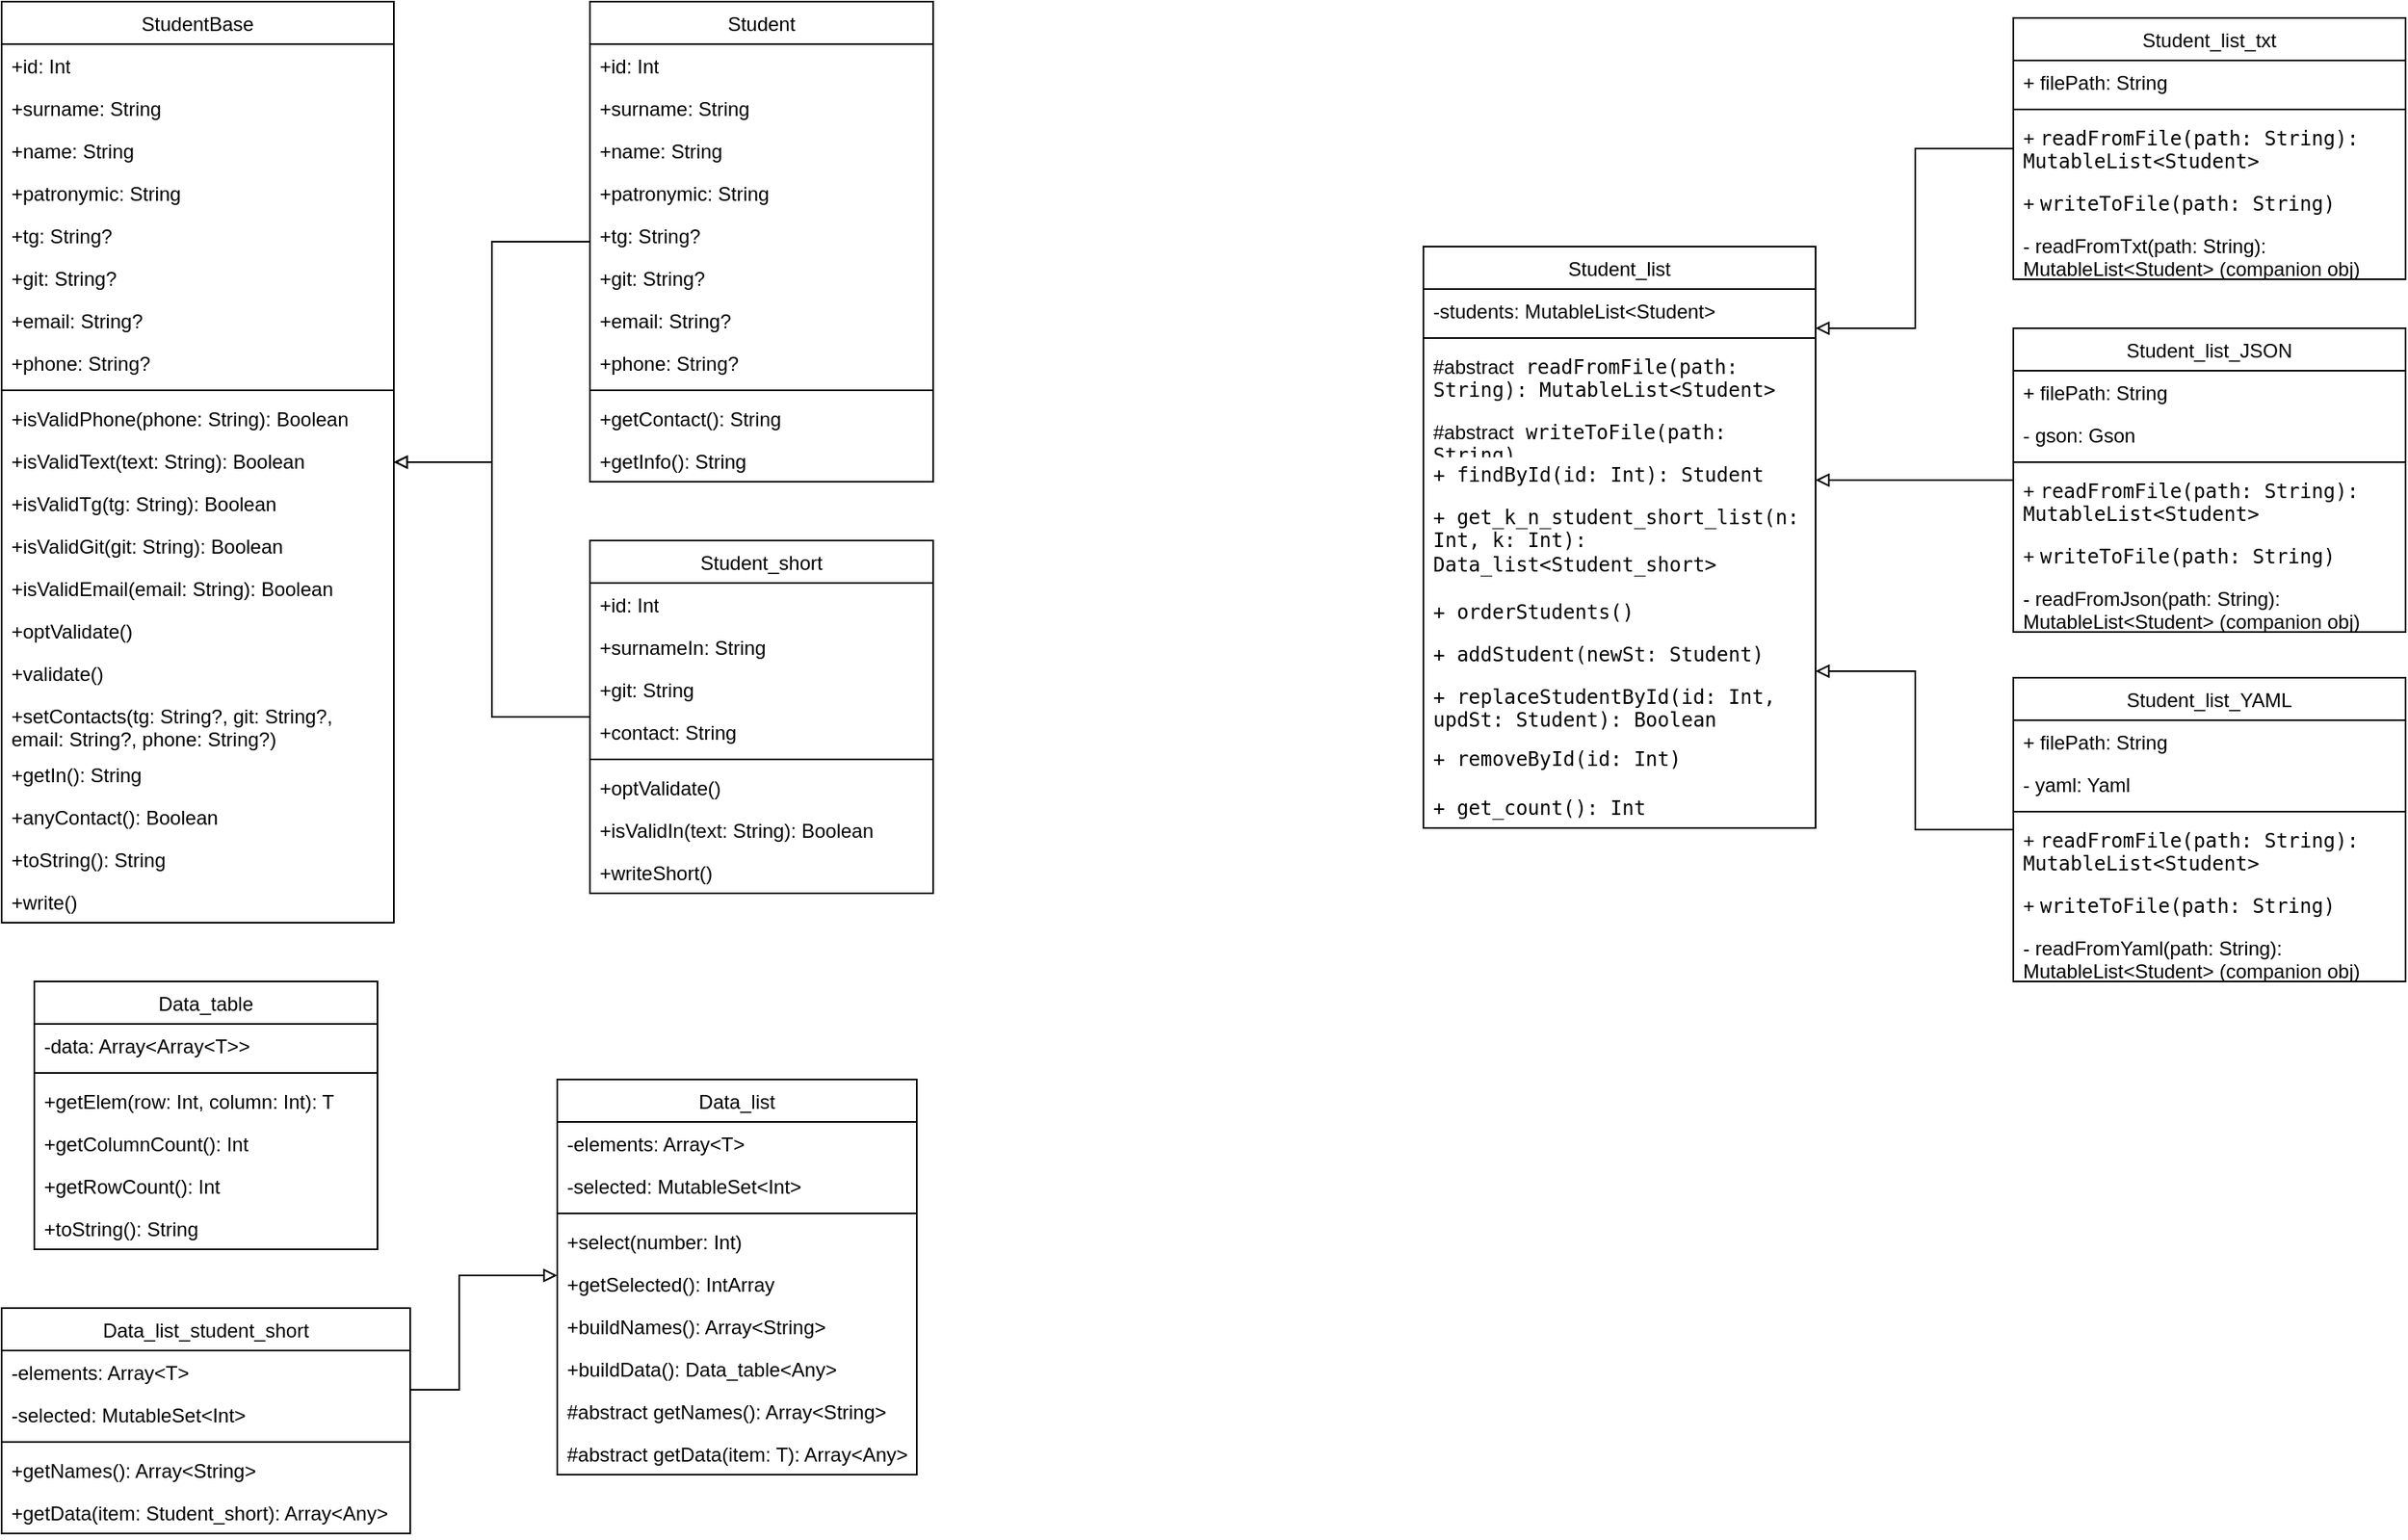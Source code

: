 <mxfile version="24.8.3">
  <diagram name="Страница — 1" id="bVKTpgWmOsVaOyua8NCS">
    <mxGraphModel dx="1372" dy="820" grid="1" gridSize="10" guides="1" tooltips="1" connect="1" arrows="1" fold="1" page="1" pageScale="1" pageWidth="827" pageHeight="1169" math="0" shadow="0">
      <root>
        <mxCell id="0" />
        <mxCell id="1" parent="0" />
        <mxCell id="sfsFLUbqQns9yZeQdELg-48" style="edgeStyle=orthogonalEdgeStyle;rounded=0;orthogonalLoop=1;jettySize=auto;html=1;endArrow=block;endFill=0;" parent="1" source="_FC31g5Uvyz9J8IQCSE6-10" target="sfsFLUbqQns9yZeQdELg-1" edge="1">
          <mxGeometry relative="1" as="geometry" />
        </mxCell>
        <mxCell id="_FC31g5Uvyz9J8IQCSE6-10" value="&lt;span style=&quot;font-weight: 400;&quot;&gt;Student&lt;/span&gt;" style="swimlane;fontStyle=1;align=center;verticalAlign=top;childLayout=stackLayout;horizontal=1;startSize=26;horizontalStack=0;resizeParent=1;resizeParentMax=0;resizeLast=0;collapsible=1;marginBottom=0;whiteSpace=wrap;html=1;" parent="1" vertex="1">
          <mxGeometry x="370" y="10" width="210" height="294" as="geometry" />
        </mxCell>
        <mxCell id="sfsFLUbqQns9yZeQdELg-24" value="+id: Int" style="text;strokeColor=none;fillColor=none;align=left;verticalAlign=top;spacingLeft=4;spacingRight=4;overflow=hidden;rotatable=0;points=[[0,0.5],[1,0.5]];portConstraint=eastwest;whiteSpace=wrap;html=1;" parent="_FC31g5Uvyz9J8IQCSE6-10" vertex="1">
          <mxGeometry y="26" width="210" height="26" as="geometry" />
        </mxCell>
        <mxCell id="sfsFLUbqQns9yZeQdELg-25" value="+surname: String" style="text;strokeColor=none;fillColor=none;align=left;verticalAlign=top;spacingLeft=4;spacingRight=4;overflow=hidden;rotatable=0;points=[[0,0.5],[1,0.5]];portConstraint=eastwest;whiteSpace=wrap;html=1;" parent="_FC31g5Uvyz9J8IQCSE6-10" vertex="1">
          <mxGeometry y="52" width="210" height="26" as="geometry" />
        </mxCell>
        <mxCell id="sfsFLUbqQns9yZeQdELg-26" value="+name: String" style="text;strokeColor=none;fillColor=none;align=left;verticalAlign=top;spacingLeft=4;spacingRight=4;overflow=hidden;rotatable=0;points=[[0,0.5],[1,0.5]];portConstraint=eastwest;whiteSpace=wrap;html=1;" parent="_FC31g5Uvyz9J8IQCSE6-10" vertex="1">
          <mxGeometry y="78" width="210" height="26" as="geometry" />
        </mxCell>
        <mxCell id="sfsFLUbqQns9yZeQdELg-27" value="+patronymic: String" style="text;strokeColor=none;fillColor=none;align=left;verticalAlign=top;spacingLeft=4;spacingRight=4;overflow=hidden;rotatable=0;points=[[0,0.5],[1,0.5]];portConstraint=eastwest;whiteSpace=wrap;html=1;" parent="_FC31g5Uvyz9J8IQCSE6-10" vertex="1">
          <mxGeometry y="104" width="210" height="26" as="geometry" />
        </mxCell>
        <mxCell id="sfsFLUbqQns9yZeQdELg-28" value="+tg: String?" style="text;strokeColor=none;fillColor=none;align=left;verticalAlign=top;spacingLeft=4;spacingRight=4;overflow=hidden;rotatable=0;points=[[0,0.5],[1,0.5]];portConstraint=eastwest;whiteSpace=wrap;html=1;" parent="_FC31g5Uvyz9J8IQCSE6-10" vertex="1">
          <mxGeometry y="130" width="210" height="26" as="geometry" />
        </mxCell>
        <mxCell id="sfsFLUbqQns9yZeQdELg-29" value="+git: String?" style="text;strokeColor=none;fillColor=none;align=left;verticalAlign=top;spacingLeft=4;spacingRight=4;overflow=hidden;rotatable=0;points=[[0,0.5],[1,0.5]];portConstraint=eastwest;whiteSpace=wrap;html=1;" parent="_FC31g5Uvyz9J8IQCSE6-10" vertex="1">
          <mxGeometry y="156" width="210" height="26" as="geometry" />
        </mxCell>
        <mxCell id="sfsFLUbqQns9yZeQdELg-30" value="+email: String?" style="text;strokeColor=none;fillColor=none;align=left;verticalAlign=top;spacingLeft=4;spacingRight=4;overflow=hidden;rotatable=0;points=[[0,0.5],[1,0.5]];portConstraint=eastwest;whiteSpace=wrap;html=1;" parent="_FC31g5Uvyz9J8IQCSE6-10" vertex="1">
          <mxGeometry y="182" width="210" height="26" as="geometry" />
        </mxCell>
        <mxCell id="sfsFLUbqQns9yZeQdELg-31" value="+phone: String?" style="text;strokeColor=none;fillColor=none;align=left;verticalAlign=top;spacingLeft=4;spacingRight=4;overflow=hidden;rotatable=0;points=[[0,0.5],[1,0.5]];portConstraint=eastwest;whiteSpace=wrap;html=1;" parent="_FC31g5Uvyz9J8IQCSE6-10" vertex="1">
          <mxGeometry y="208" width="210" height="26" as="geometry" />
        </mxCell>
        <mxCell id="_FC31g5Uvyz9J8IQCSE6-12" value="" style="line;strokeWidth=1;fillColor=none;align=left;verticalAlign=middle;spacingTop=-1;spacingLeft=3;spacingRight=3;rotatable=0;labelPosition=right;points=[];portConstraint=eastwest;strokeColor=inherit;" parent="_FC31g5Uvyz9J8IQCSE6-10" vertex="1">
          <mxGeometry y="234" width="210" height="8" as="geometry" />
        </mxCell>
        <mxCell id="_FC31g5Uvyz9J8IQCSE6-22" value="&lt;div&gt;+getContact(): String&lt;br&gt;&lt;/div&gt;" style="text;strokeColor=none;fillColor=none;align=left;verticalAlign=top;spacingLeft=4;spacingRight=4;overflow=hidden;rotatable=0;points=[[0,0.5],[1,0.5]];portConstraint=eastwest;whiteSpace=wrap;html=1;" parent="_FC31g5Uvyz9J8IQCSE6-10" vertex="1">
          <mxGeometry y="242" width="210" height="26" as="geometry" />
        </mxCell>
        <mxCell id="_FC31g5Uvyz9J8IQCSE6-23" value="+getInfo(): String" style="text;strokeColor=none;fillColor=none;align=left;verticalAlign=top;spacingLeft=4;spacingRight=4;overflow=hidden;rotatable=0;points=[[0,0.5],[1,0.5]];portConstraint=eastwest;whiteSpace=wrap;html=1;" parent="_FC31g5Uvyz9J8IQCSE6-10" vertex="1">
          <mxGeometry y="268" width="210" height="26" as="geometry" />
        </mxCell>
        <mxCell id="sfsFLUbqQns9yZeQdELg-1" value="&lt;span style=&quot;font-weight: 400;&quot;&gt;StudentBase&lt;/span&gt;" style="swimlane;fontStyle=1;align=center;verticalAlign=top;childLayout=stackLayout;horizontal=1;startSize=26;horizontalStack=0;resizeParent=1;resizeParentMax=0;resizeLast=0;collapsible=1;marginBottom=0;whiteSpace=wrap;html=1;" parent="1" vertex="1">
          <mxGeometry x="10" y="10" width="240" height="564" as="geometry" />
        </mxCell>
        <mxCell id="sfsFLUbqQns9yZeQdELg-2" value="+id: Int" style="text;strokeColor=none;fillColor=none;align=left;verticalAlign=top;spacingLeft=4;spacingRight=4;overflow=hidden;rotatable=0;points=[[0,0.5],[1,0.5]];portConstraint=eastwest;whiteSpace=wrap;html=1;" parent="sfsFLUbqQns9yZeQdELg-1" vertex="1">
          <mxGeometry y="26" width="240" height="26" as="geometry" />
        </mxCell>
        <mxCell id="sfsFLUbqQns9yZeQdELg-3" value="+surname: String" style="text;strokeColor=none;fillColor=none;align=left;verticalAlign=top;spacingLeft=4;spacingRight=4;overflow=hidden;rotatable=0;points=[[0,0.5],[1,0.5]];portConstraint=eastwest;whiteSpace=wrap;html=1;" parent="sfsFLUbqQns9yZeQdELg-1" vertex="1">
          <mxGeometry y="52" width="240" height="26" as="geometry" />
        </mxCell>
        <mxCell id="sfsFLUbqQns9yZeQdELg-4" value="+name: String" style="text;strokeColor=none;fillColor=none;align=left;verticalAlign=top;spacingLeft=4;spacingRight=4;overflow=hidden;rotatable=0;points=[[0,0.5],[1,0.5]];portConstraint=eastwest;whiteSpace=wrap;html=1;" parent="sfsFLUbqQns9yZeQdELg-1" vertex="1">
          <mxGeometry y="78" width="240" height="26" as="geometry" />
        </mxCell>
        <mxCell id="sfsFLUbqQns9yZeQdELg-5" value="+patronymic: String" style="text;strokeColor=none;fillColor=none;align=left;verticalAlign=top;spacingLeft=4;spacingRight=4;overflow=hidden;rotatable=0;points=[[0,0.5],[1,0.5]];portConstraint=eastwest;whiteSpace=wrap;html=1;" parent="sfsFLUbqQns9yZeQdELg-1" vertex="1">
          <mxGeometry y="104" width="240" height="26" as="geometry" />
        </mxCell>
        <mxCell id="sfsFLUbqQns9yZeQdELg-6" value="+tg: String?" style="text;strokeColor=none;fillColor=none;align=left;verticalAlign=top;spacingLeft=4;spacingRight=4;overflow=hidden;rotatable=0;points=[[0,0.5],[1,0.5]];portConstraint=eastwest;whiteSpace=wrap;html=1;" parent="sfsFLUbqQns9yZeQdELg-1" vertex="1">
          <mxGeometry y="130" width="240" height="26" as="geometry" />
        </mxCell>
        <mxCell id="sfsFLUbqQns9yZeQdELg-7" value="+git: String?" style="text;strokeColor=none;fillColor=none;align=left;verticalAlign=top;spacingLeft=4;spacingRight=4;overflow=hidden;rotatable=0;points=[[0,0.5],[1,0.5]];portConstraint=eastwest;whiteSpace=wrap;html=1;" parent="sfsFLUbqQns9yZeQdELg-1" vertex="1">
          <mxGeometry y="156" width="240" height="26" as="geometry" />
        </mxCell>
        <mxCell id="sfsFLUbqQns9yZeQdELg-8" value="+email: String?" style="text;strokeColor=none;fillColor=none;align=left;verticalAlign=top;spacingLeft=4;spacingRight=4;overflow=hidden;rotatable=0;points=[[0,0.5],[1,0.5]];portConstraint=eastwest;whiteSpace=wrap;html=1;" parent="sfsFLUbqQns9yZeQdELg-1" vertex="1">
          <mxGeometry y="182" width="240" height="26" as="geometry" />
        </mxCell>
        <mxCell id="sfsFLUbqQns9yZeQdELg-9" value="+phone: String?" style="text;strokeColor=none;fillColor=none;align=left;verticalAlign=top;spacingLeft=4;spacingRight=4;overflow=hidden;rotatable=0;points=[[0,0.5],[1,0.5]];portConstraint=eastwest;whiteSpace=wrap;html=1;" parent="sfsFLUbqQns9yZeQdELg-1" vertex="1">
          <mxGeometry y="208" width="240" height="26" as="geometry" />
        </mxCell>
        <mxCell id="sfsFLUbqQns9yZeQdELg-10" value="" style="line;strokeWidth=1;fillColor=none;align=left;verticalAlign=middle;spacingTop=-1;spacingLeft=3;spacingRight=3;rotatable=0;labelPosition=right;points=[];portConstraint=eastwest;strokeColor=inherit;" parent="sfsFLUbqQns9yZeQdELg-1" vertex="1">
          <mxGeometry y="234" width="240" height="8" as="geometry" />
        </mxCell>
        <mxCell id="sfsFLUbqQns9yZeQdELg-11" value="&lt;div&gt;+isValidPhone(phone: String): Boolean&lt;br&gt;&lt;/div&gt;" style="text;strokeColor=none;fillColor=none;align=left;verticalAlign=top;spacingLeft=4;spacingRight=4;overflow=hidden;rotatable=0;points=[[0,0.5],[1,0.5]];portConstraint=eastwest;whiteSpace=wrap;html=1;" parent="sfsFLUbqQns9yZeQdELg-1" vertex="1">
          <mxGeometry y="242" width="240" height="26" as="geometry" />
        </mxCell>
        <mxCell id="sfsFLUbqQns9yZeQdELg-12" value="+isValidText(text: String): Boolean" style="text;strokeColor=none;fillColor=none;align=left;verticalAlign=top;spacingLeft=4;spacingRight=4;overflow=hidden;rotatable=0;points=[[0,0.5],[1,0.5]];portConstraint=eastwest;whiteSpace=wrap;html=1;" parent="sfsFLUbqQns9yZeQdELg-1" vertex="1">
          <mxGeometry y="268" width="240" height="26" as="geometry" />
        </mxCell>
        <mxCell id="sfsFLUbqQns9yZeQdELg-13" value="+isValidTg(tg: String): Boolean" style="text;strokeColor=none;fillColor=none;align=left;verticalAlign=top;spacingLeft=4;spacingRight=4;overflow=hidden;rotatable=0;points=[[0,0.5],[1,0.5]];portConstraint=eastwest;whiteSpace=wrap;html=1;" parent="sfsFLUbqQns9yZeQdELg-1" vertex="1">
          <mxGeometry y="294" width="240" height="26" as="geometry" />
        </mxCell>
        <mxCell id="sfsFLUbqQns9yZeQdELg-14" value="+isValidGit(git: String): Boolean" style="text;strokeColor=none;fillColor=none;align=left;verticalAlign=top;spacingLeft=4;spacingRight=4;overflow=hidden;rotatable=0;points=[[0,0.5],[1,0.5]];portConstraint=eastwest;whiteSpace=wrap;html=1;" parent="sfsFLUbqQns9yZeQdELg-1" vertex="1">
          <mxGeometry y="320" width="240" height="26" as="geometry" />
        </mxCell>
        <mxCell id="sfsFLUbqQns9yZeQdELg-16" value="+isValidEmail(email: String): Boolean" style="text;strokeColor=none;fillColor=none;align=left;verticalAlign=top;spacingLeft=4;spacingRight=4;overflow=hidden;rotatable=0;points=[[0,0.5],[1,0.5]];portConstraint=eastwest;whiteSpace=wrap;html=1;" parent="sfsFLUbqQns9yZeQdELg-1" vertex="1">
          <mxGeometry y="346" width="240" height="26" as="geometry" />
        </mxCell>
        <mxCell id="sfsFLUbqQns9yZeQdELg-17" value="+optValidate()" style="text;strokeColor=none;fillColor=none;align=left;verticalAlign=top;spacingLeft=4;spacingRight=4;overflow=hidden;rotatable=0;points=[[0,0.5],[1,0.5]];portConstraint=eastwest;whiteSpace=wrap;html=1;" parent="sfsFLUbqQns9yZeQdELg-1" vertex="1">
          <mxGeometry y="372" width="240" height="26" as="geometry" />
        </mxCell>
        <mxCell id="sfsFLUbqQns9yZeQdELg-18" value="+validate()" style="text;strokeColor=none;fillColor=none;align=left;verticalAlign=top;spacingLeft=4;spacingRight=4;overflow=hidden;rotatable=0;points=[[0,0.5],[1,0.5]];portConstraint=eastwest;whiteSpace=wrap;html=1;" parent="sfsFLUbqQns9yZeQdELg-1" vertex="1">
          <mxGeometry y="398" width="240" height="26" as="geometry" />
        </mxCell>
        <mxCell id="sfsFLUbqQns9yZeQdELg-19" value="+setContacts(tg: String?, git: String?, email: String?, phone: String?)" style="text;strokeColor=none;fillColor=none;align=left;verticalAlign=top;spacingLeft=4;spacingRight=4;overflow=hidden;rotatable=0;points=[[0,0.5],[1,0.5]];portConstraint=eastwest;whiteSpace=wrap;html=1;" parent="sfsFLUbqQns9yZeQdELg-1" vertex="1">
          <mxGeometry y="424" width="240" height="36" as="geometry" />
        </mxCell>
        <mxCell id="sfsFLUbqQns9yZeQdELg-20" value="+getIn(): String" style="text;strokeColor=none;fillColor=none;align=left;verticalAlign=top;spacingLeft=4;spacingRight=4;overflow=hidden;rotatable=0;points=[[0,0.5],[1,0.5]];portConstraint=eastwest;whiteSpace=wrap;html=1;" parent="sfsFLUbqQns9yZeQdELg-1" vertex="1">
          <mxGeometry y="460" width="240" height="26" as="geometry" />
        </mxCell>
        <mxCell id="sfsFLUbqQns9yZeQdELg-21" value="+anyContact(): Boolean" style="text;strokeColor=none;fillColor=none;align=left;verticalAlign=top;spacingLeft=4;spacingRight=4;overflow=hidden;rotatable=0;points=[[0,0.5],[1,0.5]];portConstraint=eastwest;whiteSpace=wrap;html=1;" parent="sfsFLUbqQns9yZeQdELg-1" vertex="1">
          <mxGeometry y="486" width="240" height="26" as="geometry" />
        </mxCell>
        <mxCell id="sfsFLUbqQns9yZeQdELg-22" value="+toString(): String" style="text;strokeColor=none;fillColor=none;align=left;verticalAlign=top;spacingLeft=4;spacingRight=4;overflow=hidden;rotatable=0;points=[[0,0.5],[1,0.5]];portConstraint=eastwest;whiteSpace=wrap;html=1;" parent="sfsFLUbqQns9yZeQdELg-1" vertex="1">
          <mxGeometry y="512" width="240" height="26" as="geometry" />
        </mxCell>
        <mxCell id="sfsFLUbqQns9yZeQdELg-23" value="+write()&amp;nbsp;" style="text;strokeColor=none;fillColor=none;align=left;verticalAlign=top;spacingLeft=4;spacingRight=4;overflow=hidden;rotatable=0;points=[[0,0.5],[1,0.5]];portConstraint=eastwest;whiteSpace=wrap;html=1;" parent="sfsFLUbqQns9yZeQdELg-1" vertex="1">
          <mxGeometry y="538" width="240" height="26" as="geometry" />
        </mxCell>
        <mxCell id="sfsFLUbqQns9yZeQdELg-47" style="edgeStyle=orthogonalEdgeStyle;rounded=0;orthogonalLoop=1;jettySize=auto;html=1;endArrow=block;endFill=0;" parent="1" source="sfsFLUbqQns9yZeQdELg-32" target="sfsFLUbqQns9yZeQdELg-1" edge="1">
          <mxGeometry relative="1" as="geometry" />
        </mxCell>
        <mxCell id="sfsFLUbqQns9yZeQdELg-32" value="&lt;span style=&quot;font-weight: 400;&quot;&gt;Student_short&lt;/span&gt;" style="swimlane;fontStyle=1;align=center;verticalAlign=top;childLayout=stackLayout;horizontal=1;startSize=26;horizontalStack=0;resizeParent=1;resizeParentMax=0;resizeLast=0;collapsible=1;marginBottom=0;whiteSpace=wrap;html=1;" parent="1" vertex="1">
          <mxGeometry x="370" y="340" width="210" height="216" as="geometry" />
        </mxCell>
        <mxCell id="sfsFLUbqQns9yZeQdELg-33" value="+id: Int" style="text;strokeColor=none;fillColor=none;align=left;verticalAlign=top;spacingLeft=4;spacingRight=4;overflow=hidden;rotatable=0;points=[[0,0.5],[1,0.5]];portConstraint=eastwest;whiteSpace=wrap;html=1;" parent="sfsFLUbqQns9yZeQdELg-32" vertex="1">
          <mxGeometry y="26" width="210" height="26" as="geometry" />
        </mxCell>
        <mxCell id="sfsFLUbqQns9yZeQdELg-34" value="+surnameIn: String" style="text;strokeColor=none;fillColor=none;align=left;verticalAlign=top;spacingLeft=4;spacingRight=4;overflow=hidden;rotatable=0;points=[[0,0.5],[1,0.5]];portConstraint=eastwest;whiteSpace=wrap;html=1;" parent="sfsFLUbqQns9yZeQdELg-32" vertex="1">
          <mxGeometry y="52" width="210" height="26" as="geometry" />
        </mxCell>
        <mxCell id="sfsFLUbqQns9yZeQdELg-38" value="+git: String" style="text;strokeColor=none;fillColor=none;align=left;verticalAlign=top;spacingLeft=4;spacingRight=4;overflow=hidden;rotatable=0;points=[[0,0.5],[1,0.5]];portConstraint=eastwest;whiteSpace=wrap;html=1;" parent="sfsFLUbqQns9yZeQdELg-32" vertex="1">
          <mxGeometry y="78" width="210" height="26" as="geometry" />
        </mxCell>
        <mxCell id="sfsFLUbqQns9yZeQdELg-40" value="+contact: String" style="text;strokeColor=none;fillColor=none;align=left;verticalAlign=top;spacingLeft=4;spacingRight=4;overflow=hidden;rotatable=0;points=[[0,0.5],[1,0.5]];portConstraint=eastwest;whiteSpace=wrap;html=1;" parent="sfsFLUbqQns9yZeQdELg-32" vertex="1">
          <mxGeometry y="104" width="210" height="26" as="geometry" />
        </mxCell>
        <mxCell id="sfsFLUbqQns9yZeQdELg-41" value="" style="line;strokeWidth=1;fillColor=none;align=left;verticalAlign=middle;spacingTop=-1;spacingLeft=3;spacingRight=3;rotatable=0;labelPosition=right;points=[];portConstraint=eastwest;strokeColor=inherit;" parent="sfsFLUbqQns9yZeQdELg-32" vertex="1">
          <mxGeometry y="130" width="210" height="8" as="geometry" />
        </mxCell>
        <mxCell id="sfsFLUbqQns9yZeQdELg-42" value="&lt;div&gt;+optValidate()&lt;br&gt;&lt;/div&gt;" style="text;strokeColor=none;fillColor=none;align=left;verticalAlign=top;spacingLeft=4;spacingRight=4;overflow=hidden;rotatable=0;points=[[0,0.5],[1,0.5]];portConstraint=eastwest;whiteSpace=wrap;html=1;" parent="sfsFLUbqQns9yZeQdELg-32" vertex="1">
          <mxGeometry y="138" width="210" height="26" as="geometry" />
        </mxCell>
        <mxCell id="sfsFLUbqQns9yZeQdELg-43" value="+isValidIn(text: String): Boolean" style="text;strokeColor=none;fillColor=none;align=left;verticalAlign=top;spacingLeft=4;spacingRight=4;overflow=hidden;rotatable=0;points=[[0,0.5],[1,0.5]];portConstraint=eastwest;whiteSpace=wrap;html=1;" parent="sfsFLUbqQns9yZeQdELg-32" vertex="1">
          <mxGeometry y="164" width="210" height="26" as="geometry" />
        </mxCell>
        <mxCell id="sfsFLUbqQns9yZeQdELg-44" value="+writeShort()" style="text;strokeColor=none;fillColor=none;align=left;verticalAlign=top;spacingLeft=4;spacingRight=4;overflow=hidden;rotatable=0;points=[[0,0.5],[1,0.5]];portConstraint=eastwest;whiteSpace=wrap;html=1;" parent="sfsFLUbqQns9yZeQdELg-32" vertex="1">
          <mxGeometry y="190" width="210" height="26" as="geometry" />
        </mxCell>
        <mxCell id="RASrGLIlpmT4Tx6roda1-1" value="&lt;span style=&quot;font-weight: 400;&quot;&gt;Data_table&lt;/span&gt;" style="swimlane;fontStyle=1;align=center;verticalAlign=top;childLayout=stackLayout;horizontal=1;startSize=26;horizontalStack=0;resizeParent=1;resizeParentMax=0;resizeLast=0;collapsible=1;marginBottom=0;whiteSpace=wrap;html=1;" parent="1" vertex="1">
          <mxGeometry x="30" y="610" width="210" height="164" as="geometry" />
        </mxCell>
        <mxCell id="RASrGLIlpmT4Tx6roda1-2" value="-data: Array&amp;lt;Array&amp;lt;T&amp;gt;&amp;gt;" style="text;strokeColor=none;fillColor=none;align=left;verticalAlign=top;spacingLeft=4;spacingRight=4;overflow=hidden;rotatable=0;points=[[0,0.5],[1,0.5]];portConstraint=eastwest;whiteSpace=wrap;html=1;" parent="RASrGLIlpmT4Tx6roda1-1" vertex="1">
          <mxGeometry y="26" width="210" height="26" as="geometry" />
        </mxCell>
        <mxCell id="RASrGLIlpmT4Tx6roda1-6" value="" style="line;strokeWidth=1;fillColor=none;align=left;verticalAlign=middle;spacingTop=-1;spacingLeft=3;spacingRight=3;rotatable=0;labelPosition=right;points=[];portConstraint=eastwest;strokeColor=inherit;" parent="RASrGLIlpmT4Tx6roda1-1" vertex="1">
          <mxGeometry y="52" width="210" height="8" as="geometry" />
        </mxCell>
        <mxCell id="RASrGLIlpmT4Tx6roda1-7" value="&lt;div&gt;+getElem(row: Int, column: Int): T&lt;br&gt;&lt;/div&gt;" style="text;strokeColor=none;fillColor=none;align=left;verticalAlign=top;spacingLeft=4;spacingRight=4;overflow=hidden;rotatable=0;points=[[0,0.5],[1,0.5]];portConstraint=eastwest;whiteSpace=wrap;html=1;" parent="RASrGLIlpmT4Tx6roda1-1" vertex="1">
          <mxGeometry y="60" width="210" height="26" as="geometry" />
        </mxCell>
        <mxCell id="RASrGLIlpmT4Tx6roda1-8" value="+getColumnCount(): Int" style="text;strokeColor=none;fillColor=none;align=left;verticalAlign=top;spacingLeft=4;spacingRight=4;overflow=hidden;rotatable=0;points=[[0,0.5],[1,0.5]];portConstraint=eastwest;whiteSpace=wrap;html=1;" parent="RASrGLIlpmT4Tx6roda1-1" vertex="1">
          <mxGeometry y="86" width="210" height="26" as="geometry" />
        </mxCell>
        <mxCell id="RASrGLIlpmT4Tx6roda1-9" value="+getRowCount(): Int" style="text;strokeColor=none;fillColor=none;align=left;verticalAlign=top;spacingLeft=4;spacingRight=4;overflow=hidden;rotatable=0;points=[[0,0.5],[1,0.5]];portConstraint=eastwest;whiteSpace=wrap;html=1;" parent="RASrGLIlpmT4Tx6roda1-1" vertex="1">
          <mxGeometry y="112" width="210" height="26" as="geometry" />
        </mxCell>
        <mxCell id="RASrGLIlpmT4Tx6roda1-19" value="+toString(): String" style="text;strokeColor=none;fillColor=none;align=left;verticalAlign=top;spacingLeft=4;spacingRight=4;overflow=hidden;rotatable=0;points=[[0,0.5],[1,0.5]];portConstraint=eastwest;whiteSpace=wrap;html=1;" parent="RASrGLIlpmT4Tx6roda1-1" vertex="1">
          <mxGeometry y="138" width="210" height="26" as="geometry" />
        </mxCell>
        <mxCell id="RASrGLIlpmT4Tx6roda1-10" value="&lt;span style=&quot;font-weight: 400;&quot;&gt;Data_list&lt;/span&gt;" style="swimlane;fontStyle=1;align=center;verticalAlign=top;childLayout=stackLayout;horizontal=1;startSize=26;horizontalStack=0;resizeParent=1;resizeParentMax=0;resizeLast=0;collapsible=1;marginBottom=0;whiteSpace=wrap;html=1;" parent="1" vertex="1">
          <mxGeometry x="350" y="670" width="220" height="242" as="geometry" />
        </mxCell>
        <mxCell id="RASrGLIlpmT4Tx6roda1-11" value="-elements: Array&amp;lt;T&amp;gt;&amp;nbsp;" style="text;strokeColor=none;fillColor=none;align=left;verticalAlign=top;spacingLeft=4;spacingRight=4;overflow=hidden;rotatable=0;points=[[0,0.5],[1,0.5]];portConstraint=eastwest;whiteSpace=wrap;html=1;" parent="RASrGLIlpmT4Tx6roda1-10" vertex="1">
          <mxGeometry y="26" width="220" height="26" as="geometry" />
        </mxCell>
        <mxCell id="RASrGLIlpmT4Tx6roda1-12" value="-selected: MutableSet&amp;lt;Int&amp;gt;" style="text;strokeColor=none;fillColor=none;align=left;verticalAlign=top;spacingLeft=4;spacingRight=4;overflow=hidden;rotatable=0;points=[[0,0.5],[1,0.5]];portConstraint=eastwest;whiteSpace=wrap;html=1;" parent="RASrGLIlpmT4Tx6roda1-10" vertex="1">
          <mxGeometry y="52" width="220" height="26" as="geometry" />
        </mxCell>
        <mxCell id="RASrGLIlpmT4Tx6roda1-15" value="" style="line;strokeWidth=1;fillColor=none;align=left;verticalAlign=middle;spacingTop=-1;spacingLeft=3;spacingRight=3;rotatable=0;labelPosition=right;points=[];portConstraint=eastwest;strokeColor=inherit;" parent="RASrGLIlpmT4Tx6roda1-10" vertex="1">
          <mxGeometry y="78" width="220" height="8" as="geometry" />
        </mxCell>
        <mxCell id="RASrGLIlpmT4Tx6roda1-16" value="&lt;div&gt;+select(number: Int)&lt;br&gt;&lt;/div&gt;" style="text;strokeColor=none;fillColor=none;align=left;verticalAlign=top;spacingLeft=4;spacingRight=4;overflow=hidden;rotatable=0;points=[[0,0.5],[1,0.5]];portConstraint=eastwest;whiteSpace=wrap;html=1;" parent="RASrGLIlpmT4Tx6roda1-10" vertex="1">
          <mxGeometry y="86" width="220" height="26" as="geometry" />
        </mxCell>
        <mxCell id="RASrGLIlpmT4Tx6roda1-17" value="+getSelected(): IntArray" style="text;strokeColor=none;fillColor=none;align=left;verticalAlign=top;spacingLeft=4;spacingRight=4;overflow=hidden;rotatable=0;points=[[0,0.5],[1,0.5]];portConstraint=eastwest;whiteSpace=wrap;html=1;" parent="RASrGLIlpmT4Tx6roda1-10" vertex="1">
          <mxGeometry y="112" width="220" height="26" as="geometry" />
        </mxCell>
        <mxCell id="RASrGLIlpmT4Tx6roda1-18" value="+buildNames(): Array&amp;lt;String&amp;gt;" style="text;strokeColor=none;fillColor=none;align=left;verticalAlign=top;spacingLeft=4;spacingRight=4;overflow=hidden;rotatable=0;points=[[0,0.5],[1,0.5]];portConstraint=eastwest;whiteSpace=wrap;html=1;" parent="RASrGLIlpmT4Tx6roda1-10" vertex="1">
          <mxGeometry y="138" width="220" height="26" as="geometry" />
        </mxCell>
        <mxCell id="RASrGLIlpmT4Tx6roda1-20" value="+buildData(): Data_table&amp;lt;Any&amp;gt;" style="text;strokeColor=none;fillColor=none;align=left;verticalAlign=top;spacingLeft=4;spacingRight=4;overflow=hidden;rotatable=0;points=[[0,0.5],[1,0.5]];portConstraint=eastwest;whiteSpace=wrap;html=1;" parent="RASrGLIlpmT4Tx6roda1-10" vertex="1">
          <mxGeometry y="164" width="220" height="26" as="geometry" />
        </mxCell>
        <mxCell id="RASrGLIlpmT4Tx6roda1-21" value="#abstract getNames(): Array&amp;lt;String&amp;gt;" style="text;strokeColor=none;fillColor=none;align=left;verticalAlign=top;spacingLeft=4;spacingRight=4;overflow=hidden;rotatable=0;points=[[0,0.5],[1,0.5]];portConstraint=eastwest;whiteSpace=wrap;html=1;" parent="RASrGLIlpmT4Tx6roda1-10" vertex="1">
          <mxGeometry y="190" width="220" height="26" as="geometry" />
        </mxCell>
        <mxCell id="RASrGLIlpmT4Tx6roda1-22" value="#abstract getData(item: T): Array&amp;lt;Any&amp;gt;" style="text;strokeColor=none;fillColor=none;align=left;verticalAlign=top;spacingLeft=4;spacingRight=4;overflow=hidden;rotatable=0;points=[[0,0.5],[1,0.5]];portConstraint=eastwest;whiteSpace=wrap;html=1;" parent="RASrGLIlpmT4Tx6roda1-10" vertex="1">
          <mxGeometry y="216" width="220" height="26" as="geometry" />
        </mxCell>
        <mxCell id="RASrGLIlpmT4Tx6roda1-30" style="edgeStyle=orthogonalEdgeStyle;rounded=0;orthogonalLoop=1;jettySize=auto;html=1;endArrow=block;endFill=0;" parent="1" source="RASrGLIlpmT4Tx6roda1-33" target="RASrGLIlpmT4Tx6roda1-10" edge="1">
          <mxGeometry relative="1" as="geometry">
            <mxPoint x="290" y="930" as="sourcePoint" />
            <mxPoint x="330" y="790" as="targetPoint" />
            <Array as="points">
              <mxPoint x="290" y="860" />
              <mxPoint x="290" y="790" />
            </Array>
          </mxGeometry>
        </mxCell>
        <mxCell id="RASrGLIlpmT4Tx6roda1-33" value="&lt;span style=&quot;font-weight: 400;&quot;&gt;Data_list_student_short&lt;/span&gt;" style="swimlane;fontStyle=1;align=center;verticalAlign=top;childLayout=stackLayout;horizontal=1;startSize=26;horizontalStack=0;resizeParent=1;resizeParentMax=0;resizeLast=0;collapsible=1;marginBottom=0;whiteSpace=wrap;html=1;" parent="1" vertex="1">
          <mxGeometry x="10" y="810" width="250" height="138" as="geometry" />
        </mxCell>
        <mxCell id="RASrGLIlpmT4Tx6roda1-34" value="-elements: Array&amp;lt;T&amp;gt;&amp;nbsp;" style="text;strokeColor=none;fillColor=none;align=left;verticalAlign=top;spacingLeft=4;spacingRight=4;overflow=hidden;rotatable=0;points=[[0,0.5],[1,0.5]];portConstraint=eastwest;whiteSpace=wrap;html=1;" parent="RASrGLIlpmT4Tx6roda1-33" vertex="1">
          <mxGeometry y="26" width="250" height="26" as="geometry" />
        </mxCell>
        <mxCell id="RASrGLIlpmT4Tx6roda1-35" value="-selected: MutableSet&amp;lt;Int&amp;gt;" style="text;strokeColor=none;fillColor=none;align=left;verticalAlign=top;spacingLeft=4;spacingRight=4;overflow=hidden;rotatable=0;points=[[0,0.5],[1,0.5]];portConstraint=eastwest;whiteSpace=wrap;html=1;" parent="RASrGLIlpmT4Tx6roda1-33" vertex="1">
          <mxGeometry y="52" width="250" height="26" as="geometry" />
        </mxCell>
        <mxCell id="RASrGLIlpmT4Tx6roda1-36" value="" style="line;strokeWidth=1;fillColor=none;align=left;verticalAlign=middle;spacingTop=-1;spacingLeft=3;spacingRight=3;rotatable=0;labelPosition=right;points=[];portConstraint=eastwest;strokeColor=inherit;" parent="RASrGLIlpmT4Tx6roda1-33" vertex="1">
          <mxGeometry y="78" width="250" height="8" as="geometry" />
        </mxCell>
        <mxCell id="RASrGLIlpmT4Tx6roda1-41" value="+getNames(): Array&amp;lt;String&amp;gt;" style="text;strokeColor=none;fillColor=none;align=left;verticalAlign=top;spacingLeft=4;spacingRight=4;overflow=hidden;rotatable=0;points=[[0,0.5],[1,0.5]];portConstraint=eastwest;whiteSpace=wrap;html=1;" parent="RASrGLIlpmT4Tx6roda1-33" vertex="1">
          <mxGeometry y="86" width="250" height="26" as="geometry" />
        </mxCell>
        <mxCell id="RASrGLIlpmT4Tx6roda1-42" value="+getData(item: Student_short): Array&amp;lt;Any&amp;gt;" style="text;strokeColor=none;fillColor=none;align=left;verticalAlign=top;spacingLeft=4;spacingRight=4;overflow=hidden;rotatable=0;points=[[0,0.5],[1,0.5]];portConstraint=eastwest;whiteSpace=wrap;html=1;" parent="RASrGLIlpmT4Tx6roda1-33" vertex="1">
          <mxGeometry y="112" width="250" height="26" as="geometry" />
        </mxCell>
        <mxCell id="_PsTrMCltYZbcijLuAfg-1" value="&lt;span style=&quot;font-weight: 400; font-size: 12px;&quot;&gt;Student_list&lt;/span&gt;" style="swimlane;fontStyle=1;align=center;verticalAlign=top;childLayout=stackLayout;horizontal=1;startSize=26;horizontalStack=0;resizeParent=1;resizeParentMax=0;resizeLast=0;collapsible=1;marginBottom=0;whiteSpace=wrap;html=1;fontSize=12;fontColor=#000000;labelBackgroundColor=none;" vertex="1" parent="1">
          <mxGeometry x="880" y="160" width="240" height="356" as="geometry" />
        </mxCell>
        <mxCell id="_PsTrMCltYZbcijLuAfg-2" value="-students: MutableList&amp;lt;Student&amp;gt;" style="text;strokeColor=none;fillColor=none;align=left;verticalAlign=top;spacingLeft=4;spacingRight=4;overflow=hidden;rotatable=0;points=[[0,0.5],[1,0.5]];portConstraint=eastwest;whiteSpace=wrap;html=1;fontSize=12;fontColor=#000000;labelBackgroundColor=none;" vertex="1" parent="_PsTrMCltYZbcijLuAfg-1">
          <mxGeometry y="26" width="240" height="26" as="geometry" />
        </mxCell>
        <mxCell id="_PsTrMCltYZbcijLuAfg-10" value="" style="line;strokeWidth=1;fillColor=none;align=left;verticalAlign=middle;spacingTop=-1;spacingLeft=3;spacingRight=3;rotatable=0;labelPosition=right;points=[];portConstraint=eastwest;strokeColor=inherit;fontSize=12;fontColor=#000000;labelBackgroundColor=none;" vertex="1" parent="_PsTrMCltYZbcijLuAfg-1">
          <mxGeometry y="52" width="240" height="8" as="geometry" />
        </mxCell>
        <mxCell id="_PsTrMCltYZbcijLuAfg-11" value="&lt;div style=&quot;font-size: 12px;&quot;&gt;&lt;span style=&quot;background-color: initial;&quot;&gt;#abstract&lt;/span&gt;&lt;span style=&quot;font-family: &amp;quot;Roboto Mono&amp;quot;, monospace; white-space-collapse: preserve; background-color: initial;&quot;&gt; readFromFile(path: String): MutableList&amp;lt;Student&amp;gt;&lt;/span&gt;&lt;/div&gt;" style="text;strokeColor=none;fillColor=none;align=left;verticalAlign=top;spacingLeft=4;spacingRight=4;overflow=hidden;rotatable=0;points=[[0,0.5],[1,0.5]];portConstraint=eastwest;whiteSpace=wrap;html=1;fontSize=12;fontColor=#000000;labelBackgroundColor=none;" vertex="1" parent="_PsTrMCltYZbcijLuAfg-1">
          <mxGeometry y="60" width="240" height="40" as="geometry" />
        </mxCell>
        <mxCell id="_PsTrMCltYZbcijLuAfg-12" value="#abstract&lt;span style=&quot;font-family: &amp;quot;Roboto Mono&amp;quot;, monospace; font-size: 12px; white-space-collapse: preserve;&quot;&gt; writeToFile(path: String)&lt;/span&gt;" style="text;strokeColor=none;fillColor=none;align=left;verticalAlign=top;spacingLeft=4;spacingRight=4;overflow=hidden;rotatable=0;points=[[0,0.5],[1,0.5]];portConstraint=eastwest;whiteSpace=wrap;html=1;fontSize=12;fontColor=#000000;labelBackgroundColor=none;" vertex="1" parent="_PsTrMCltYZbcijLuAfg-1">
          <mxGeometry y="100" width="240" height="26" as="geometry" />
        </mxCell>
        <mxCell id="_PsTrMCltYZbcijLuAfg-13" value="&lt;span style=&quot;font-family: &amp;quot;Roboto Mono&amp;quot;, monospace; font-size: 12px; white-space-collapse: preserve;&quot;&gt;+ findById(id: Int): Student&lt;/span&gt;" style="text;strokeColor=none;fillColor=none;align=left;verticalAlign=top;spacingLeft=4;spacingRight=4;overflow=hidden;rotatable=0;points=[[0,0.5],[1,0.5]];portConstraint=eastwest;whiteSpace=wrap;html=1;fontSize=12;fontColor=#000000;labelBackgroundColor=none;" vertex="1" parent="_PsTrMCltYZbcijLuAfg-1">
          <mxGeometry y="126" width="240" height="26" as="geometry" />
        </mxCell>
        <mxCell id="_PsTrMCltYZbcijLuAfg-14" value="&lt;span style=&quot;font-family: &amp;quot;Roboto Mono&amp;quot;, monospace; font-size: 12px; white-space-collapse: preserve;&quot;&gt;+ get_k_n_student_short_list(n: Int, k: Int): Data_list&amp;lt;Student_short&amp;gt;&lt;/span&gt;" style="text;strokeColor=none;fillColor=none;align=left;verticalAlign=top;spacingLeft=4;spacingRight=4;overflow=hidden;rotatable=0;points=[[0,0.5],[1,0.5]];portConstraint=eastwest;whiteSpace=wrap;html=1;fontSize=12;fontColor=#000000;labelBackgroundColor=none;" vertex="1" parent="_PsTrMCltYZbcijLuAfg-1">
          <mxGeometry y="152" width="240" height="58" as="geometry" />
        </mxCell>
        <mxCell id="_PsTrMCltYZbcijLuAfg-15" value="&lt;span style=&quot;font-family: &amp;quot;Roboto Mono&amp;quot;, monospace; font-size: 12px; white-space-collapse: preserve;&quot;&gt;+ orderStudents()&lt;/span&gt;" style="text;strokeColor=none;fillColor=none;align=left;verticalAlign=top;spacingLeft=4;spacingRight=4;overflow=hidden;rotatable=0;points=[[0,0.5],[1,0.5]];portConstraint=eastwest;whiteSpace=wrap;html=1;fontSize=12;fontColor=#000000;labelBackgroundColor=none;" vertex="1" parent="_PsTrMCltYZbcijLuAfg-1">
          <mxGeometry y="210" width="240" height="26" as="geometry" />
        </mxCell>
        <mxCell id="_PsTrMCltYZbcijLuAfg-16" value="&lt;span style=&quot;font-family: &amp;quot;Roboto Mono&amp;quot;, monospace; font-size: 12px; white-space-collapse: preserve;&quot;&gt;+ addStudent(newSt: Student)&lt;/span&gt;" style="text;strokeColor=none;fillColor=none;align=left;verticalAlign=top;spacingLeft=4;spacingRight=4;overflow=hidden;rotatable=0;points=[[0,0.5],[1,0.5]];portConstraint=eastwest;whiteSpace=wrap;html=1;fontSize=12;fontColor=#000000;labelBackgroundColor=none;" vertex="1" parent="_PsTrMCltYZbcijLuAfg-1">
          <mxGeometry y="236" width="240" height="26" as="geometry" />
        </mxCell>
        <mxCell id="_PsTrMCltYZbcijLuAfg-17" value="&lt;span style=&quot;font-family: &amp;quot;Roboto Mono&amp;quot;, monospace; font-size: 12px; white-space-collapse: preserve;&quot;&gt;+ replaceStudentById(id: Int, updSt: Student): Boolean&lt;/span&gt;" style="text;strokeColor=none;fillColor=none;align=left;verticalAlign=top;spacingLeft=4;spacingRight=4;overflow=hidden;rotatable=0;points=[[0,0.5],[1,0.5]];portConstraint=eastwest;whiteSpace=wrap;html=1;fontSize=12;fontColor=#000000;labelBackgroundColor=none;" vertex="1" parent="_PsTrMCltYZbcijLuAfg-1">
          <mxGeometry y="262" width="240" height="38" as="geometry" />
        </mxCell>
        <mxCell id="_PsTrMCltYZbcijLuAfg-18" value="&lt;span style=&quot;font-family: &amp;quot;Roboto Mono&amp;quot;, monospace; font-size: 12px; white-space-collapse: preserve;&quot;&gt;+ removeById(id: Int)&lt;/span&gt;" style="text;strokeColor=none;fillColor=none;align=left;verticalAlign=top;spacingLeft=4;spacingRight=4;overflow=hidden;rotatable=0;points=[[0,0.5],[1,0.5]];portConstraint=eastwest;whiteSpace=wrap;html=1;fontSize=12;fontColor=#000000;labelBackgroundColor=none;" vertex="1" parent="_PsTrMCltYZbcijLuAfg-1">
          <mxGeometry y="300" width="240" height="30" as="geometry" />
        </mxCell>
        <mxCell id="_PsTrMCltYZbcijLuAfg-19" value="&lt;span style=&quot;font-family: &amp;quot;Roboto Mono&amp;quot;, monospace; font-size: 12px; white-space-collapse: preserve;&quot;&gt;+ get_count(): Int&lt;/span&gt;" style="text;strokeColor=none;fillColor=none;align=left;verticalAlign=top;spacingLeft=4;spacingRight=4;overflow=hidden;rotatable=0;points=[[0,0.5],[1,0.5]];portConstraint=eastwest;whiteSpace=wrap;html=1;fontSize=12;fontColor=#000000;labelBackgroundColor=none;" vertex="1" parent="_PsTrMCltYZbcijLuAfg-1">
          <mxGeometry y="330" width="240" height="26" as="geometry" />
        </mxCell>
        <mxCell id="_PsTrMCltYZbcijLuAfg-111" style="edgeStyle=orthogonalEdgeStyle;rounded=0;orthogonalLoop=1;jettySize=auto;html=1;endArrow=block;endFill=0;" edge="1" parent="1" source="_PsTrMCltYZbcijLuAfg-23" target="_PsTrMCltYZbcijLuAfg-1">
          <mxGeometry relative="1" as="geometry">
            <Array as="points">
              <mxPoint x="1181" y="100" />
              <mxPoint x="1181" y="210" />
            </Array>
          </mxGeometry>
        </mxCell>
        <mxCell id="_PsTrMCltYZbcijLuAfg-23" value="&lt;span style=&quot;font-weight: 400;&quot;&gt;Student_list_txt&lt;/span&gt;" style="swimlane;fontStyle=1;align=center;verticalAlign=top;childLayout=stackLayout;horizontal=1;startSize=26;horizontalStack=0;resizeParent=1;resizeParentMax=0;resizeLast=0;collapsible=1;marginBottom=0;whiteSpace=wrap;html=1;" vertex="1" parent="1">
          <mxGeometry x="1241" y="20" width="240" height="160" as="geometry" />
        </mxCell>
        <mxCell id="_PsTrMCltYZbcijLuAfg-24" value="+ filePath: String" style="text;strokeColor=none;fillColor=none;align=left;verticalAlign=top;spacingLeft=4;spacingRight=4;overflow=hidden;rotatable=0;points=[[0,0.5],[1,0.5]];portConstraint=eastwest;whiteSpace=wrap;html=1;" vertex="1" parent="_PsTrMCltYZbcijLuAfg-23">
          <mxGeometry y="26" width="240" height="26" as="geometry" />
        </mxCell>
        <mxCell id="_PsTrMCltYZbcijLuAfg-32" value="" style="line;strokeWidth=1;fillColor=none;align=left;verticalAlign=middle;spacingTop=-1;spacingLeft=3;spacingRight=3;rotatable=0;labelPosition=right;points=[];portConstraint=eastwest;strokeColor=inherit;" vertex="1" parent="_PsTrMCltYZbcijLuAfg-23">
          <mxGeometry y="52" width="240" height="8" as="geometry" />
        </mxCell>
        <mxCell id="_PsTrMCltYZbcijLuAfg-41" value="+&amp;nbsp;&lt;span style=&quot;font-family: &amp;quot;Roboto Mono&amp;quot;, monospace; white-space-collapse: preserve;&quot;&gt;readFromFile(path: String): MutableList&amp;lt;Student&amp;gt;&lt;/span&gt;" style="text;strokeColor=none;fillColor=none;align=left;verticalAlign=top;spacingLeft=4;spacingRight=4;overflow=hidden;rotatable=0;points=[[0,0.5],[1,0.5]];portConstraint=eastwest;whiteSpace=wrap;html=1;" vertex="1" parent="_PsTrMCltYZbcijLuAfg-23">
          <mxGeometry y="60" width="240" height="40" as="geometry" />
        </mxCell>
        <mxCell id="_PsTrMCltYZbcijLuAfg-42" value="+&amp;nbsp;&lt;span style=&quot;font-family: &amp;quot;Roboto Mono&amp;quot;, monospace; white-space-collapse: preserve;&quot;&gt;writeToFile(path: String)&lt;/span&gt;" style="text;strokeColor=none;fillColor=none;align=left;verticalAlign=top;spacingLeft=4;spacingRight=4;overflow=hidden;rotatable=0;points=[[0,0.5],[1,0.5]];portConstraint=eastwest;whiteSpace=wrap;html=1;" vertex="1" parent="_PsTrMCltYZbcijLuAfg-23">
          <mxGeometry y="100" width="240" height="26" as="geometry" />
        </mxCell>
        <mxCell id="_PsTrMCltYZbcijLuAfg-44" value="- readFromTxt(path: String): MutableList&amp;lt;Student&amp;gt; (companion obj)" style="text;strokeColor=none;fillColor=none;align=left;verticalAlign=top;spacingLeft=4;spacingRight=4;overflow=hidden;rotatable=0;points=[[0,0.5],[1,0.5]];portConstraint=eastwest;whiteSpace=wrap;html=1;" vertex="1" parent="_PsTrMCltYZbcijLuAfg-23">
          <mxGeometry y="126" width="240" height="34" as="geometry" />
        </mxCell>
        <mxCell id="_PsTrMCltYZbcijLuAfg-112" style="edgeStyle=orthogonalEdgeStyle;rounded=0;orthogonalLoop=1;jettySize=auto;html=1;endArrow=block;endFill=0;" edge="1" parent="1" source="_PsTrMCltYZbcijLuAfg-95" target="_PsTrMCltYZbcijLuAfg-1">
          <mxGeometry relative="1" as="geometry">
            <Array as="points">
              <mxPoint x="1150" y="303" />
              <mxPoint x="1150" y="303" />
            </Array>
          </mxGeometry>
        </mxCell>
        <mxCell id="_PsTrMCltYZbcijLuAfg-95" value="&lt;span style=&quot;font-weight: 400;&quot;&gt;Student_list_JSON&lt;/span&gt;" style="swimlane;fontStyle=1;align=center;verticalAlign=top;childLayout=stackLayout;horizontal=1;startSize=26;horizontalStack=0;resizeParent=1;resizeParentMax=0;resizeLast=0;collapsible=1;marginBottom=0;whiteSpace=wrap;html=1;" vertex="1" parent="1">
          <mxGeometry x="1241" y="210" width="240" height="186" as="geometry" />
        </mxCell>
        <mxCell id="_PsTrMCltYZbcijLuAfg-96" value="+ filePath: String" style="text;strokeColor=none;fillColor=none;align=left;verticalAlign=top;spacingLeft=4;spacingRight=4;overflow=hidden;rotatable=0;points=[[0,0.5],[1,0.5]];portConstraint=eastwest;whiteSpace=wrap;html=1;" vertex="1" parent="_PsTrMCltYZbcijLuAfg-95">
          <mxGeometry y="26" width="240" height="26" as="geometry" />
        </mxCell>
        <mxCell id="_PsTrMCltYZbcijLuAfg-103" value="- gson: Gson" style="text;strokeColor=none;fillColor=none;align=left;verticalAlign=top;spacingLeft=4;spacingRight=4;overflow=hidden;rotatable=0;points=[[0,0.5],[1,0.5]];portConstraint=eastwest;whiteSpace=wrap;html=1;" vertex="1" parent="_PsTrMCltYZbcijLuAfg-95">
          <mxGeometry y="52" width="240" height="26" as="geometry" />
        </mxCell>
        <mxCell id="_PsTrMCltYZbcijLuAfg-97" value="" style="line;strokeWidth=1;fillColor=none;align=left;verticalAlign=middle;spacingTop=-1;spacingLeft=3;spacingRight=3;rotatable=0;labelPosition=right;points=[];portConstraint=eastwest;strokeColor=inherit;" vertex="1" parent="_PsTrMCltYZbcijLuAfg-95">
          <mxGeometry y="78" width="240" height="8" as="geometry" />
        </mxCell>
        <mxCell id="_PsTrMCltYZbcijLuAfg-98" value="+&amp;nbsp;&lt;span style=&quot;font-family: &amp;quot;Roboto Mono&amp;quot;, monospace; white-space-collapse: preserve;&quot;&gt;readFromFile(path: String): MutableList&amp;lt;Student&amp;gt;&lt;/span&gt;" style="text;strokeColor=none;fillColor=none;align=left;verticalAlign=top;spacingLeft=4;spacingRight=4;overflow=hidden;rotatable=0;points=[[0,0.5],[1,0.5]];portConstraint=eastwest;whiteSpace=wrap;html=1;" vertex="1" parent="_PsTrMCltYZbcijLuAfg-95">
          <mxGeometry y="86" width="240" height="40" as="geometry" />
        </mxCell>
        <mxCell id="_PsTrMCltYZbcijLuAfg-99" value="+&amp;nbsp;&lt;span style=&quot;font-family: &amp;quot;Roboto Mono&amp;quot;, monospace; white-space-collapse: preserve;&quot;&gt;writeToFile(path: String)&lt;/span&gt;" style="text;strokeColor=none;fillColor=none;align=left;verticalAlign=top;spacingLeft=4;spacingRight=4;overflow=hidden;rotatable=0;points=[[0,0.5],[1,0.5]];portConstraint=eastwest;whiteSpace=wrap;html=1;" vertex="1" parent="_PsTrMCltYZbcijLuAfg-95">
          <mxGeometry y="126" width="240" height="26" as="geometry" />
        </mxCell>
        <mxCell id="_PsTrMCltYZbcijLuAfg-100" value="- readFromJson(path: String): MutableList&amp;lt;Student&amp;gt; (companion obj)" style="text;strokeColor=none;fillColor=none;align=left;verticalAlign=top;spacingLeft=4;spacingRight=4;overflow=hidden;rotatable=0;points=[[0,0.5],[1,0.5]];portConstraint=eastwest;whiteSpace=wrap;html=1;" vertex="1" parent="_PsTrMCltYZbcijLuAfg-95">
          <mxGeometry y="152" width="240" height="34" as="geometry" />
        </mxCell>
        <mxCell id="_PsTrMCltYZbcijLuAfg-113" style="edgeStyle=orthogonalEdgeStyle;rounded=0;orthogonalLoop=1;jettySize=auto;html=1;endArrow=block;endFill=0;" edge="1" parent="1" source="_PsTrMCltYZbcijLuAfg-104" target="_PsTrMCltYZbcijLuAfg-1">
          <mxGeometry relative="1" as="geometry">
            <Array as="points">
              <mxPoint x="1181" y="517" />
              <mxPoint x="1181" y="420" />
            </Array>
          </mxGeometry>
        </mxCell>
        <mxCell id="_PsTrMCltYZbcijLuAfg-104" value="&lt;span style=&quot;font-weight: 400;&quot;&gt;Student_list_YAML&lt;/span&gt;" style="swimlane;fontStyle=1;align=center;verticalAlign=top;childLayout=stackLayout;horizontal=1;startSize=26;horizontalStack=0;resizeParent=1;resizeParentMax=0;resizeLast=0;collapsible=1;marginBottom=0;whiteSpace=wrap;html=1;" vertex="1" parent="1">
          <mxGeometry x="1241" y="424" width="240" height="186" as="geometry" />
        </mxCell>
        <mxCell id="_PsTrMCltYZbcijLuAfg-105" value="+ filePath: String" style="text;strokeColor=none;fillColor=none;align=left;verticalAlign=top;spacingLeft=4;spacingRight=4;overflow=hidden;rotatable=0;points=[[0,0.5],[1,0.5]];portConstraint=eastwest;whiteSpace=wrap;html=1;" vertex="1" parent="_PsTrMCltYZbcijLuAfg-104">
          <mxGeometry y="26" width="240" height="26" as="geometry" />
        </mxCell>
        <mxCell id="_PsTrMCltYZbcijLuAfg-106" value="- yaml: Yaml" style="text;strokeColor=none;fillColor=none;align=left;verticalAlign=top;spacingLeft=4;spacingRight=4;overflow=hidden;rotatable=0;points=[[0,0.5],[1,0.5]];portConstraint=eastwest;whiteSpace=wrap;html=1;" vertex="1" parent="_PsTrMCltYZbcijLuAfg-104">
          <mxGeometry y="52" width="240" height="26" as="geometry" />
        </mxCell>
        <mxCell id="_PsTrMCltYZbcijLuAfg-107" value="" style="line;strokeWidth=1;fillColor=none;align=left;verticalAlign=middle;spacingTop=-1;spacingLeft=3;spacingRight=3;rotatable=0;labelPosition=right;points=[];portConstraint=eastwest;strokeColor=inherit;" vertex="1" parent="_PsTrMCltYZbcijLuAfg-104">
          <mxGeometry y="78" width="240" height="8" as="geometry" />
        </mxCell>
        <mxCell id="_PsTrMCltYZbcijLuAfg-108" value="+&amp;nbsp;&lt;span style=&quot;font-family: &amp;quot;Roboto Mono&amp;quot;, monospace; white-space-collapse: preserve;&quot;&gt;readFromFile(path: String): MutableList&amp;lt;Student&amp;gt;&lt;/span&gt;" style="text;strokeColor=none;fillColor=none;align=left;verticalAlign=top;spacingLeft=4;spacingRight=4;overflow=hidden;rotatable=0;points=[[0,0.5],[1,0.5]];portConstraint=eastwest;whiteSpace=wrap;html=1;" vertex="1" parent="_PsTrMCltYZbcijLuAfg-104">
          <mxGeometry y="86" width="240" height="40" as="geometry" />
        </mxCell>
        <mxCell id="_PsTrMCltYZbcijLuAfg-109" value="+&amp;nbsp;&lt;span style=&quot;font-family: &amp;quot;Roboto Mono&amp;quot;, monospace; white-space-collapse: preserve;&quot;&gt;writeToFile(path: String)&lt;/span&gt;" style="text;strokeColor=none;fillColor=none;align=left;verticalAlign=top;spacingLeft=4;spacingRight=4;overflow=hidden;rotatable=0;points=[[0,0.5],[1,0.5]];portConstraint=eastwest;whiteSpace=wrap;html=1;" vertex="1" parent="_PsTrMCltYZbcijLuAfg-104">
          <mxGeometry y="126" width="240" height="26" as="geometry" />
        </mxCell>
        <mxCell id="_PsTrMCltYZbcijLuAfg-110" value="- readFromYaml(path: String): MutableList&amp;lt;Student&amp;gt; (companion obj)" style="text;strokeColor=none;fillColor=none;align=left;verticalAlign=top;spacingLeft=4;spacingRight=4;overflow=hidden;rotatable=0;points=[[0,0.5],[1,0.5]];portConstraint=eastwest;whiteSpace=wrap;html=1;" vertex="1" parent="_PsTrMCltYZbcijLuAfg-104">
          <mxGeometry y="152" width="240" height="34" as="geometry" />
        </mxCell>
      </root>
    </mxGraphModel>
  </diagram>
</mxfile>
